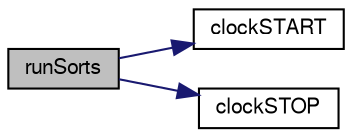 digraph G
{
  edge [fontname="FreeSans",fontsize="10",labelfontname="FreeSans",labelfontsize="10"];
  node [fontname="FreeSans",fontsize="10",shape=record];
  rankdir=LR;
  Node1 [label="runSorts",height=0.2,width=0.4,color="black", fillcolor="grey75", style="filled" fontcolor="black"];
  Node1 -> Node2 [color="midnightblue",fontsize="10",style="solid"];
  Node2 [label="clockSTART",height=0.2,width=0.4,color="black", fillcolor="white", style="filled",URL="$_delouth_mansfield-_assn4_8cpp.html#a06f37e9c6b6ed29e8670520afd7cb595"];
  Node1 -> Node3 [color="midnightblue",fontsize="10",style="solid"];
  Node3 [label="clockSTOP",height=0.2,width=0.4,color="black", fillcolor="white", style="filled",URL="$_delouth_mansfield-_assn4_8cpp.html#aac62ee236b316f39c25e76417c30c4e7"];
}
